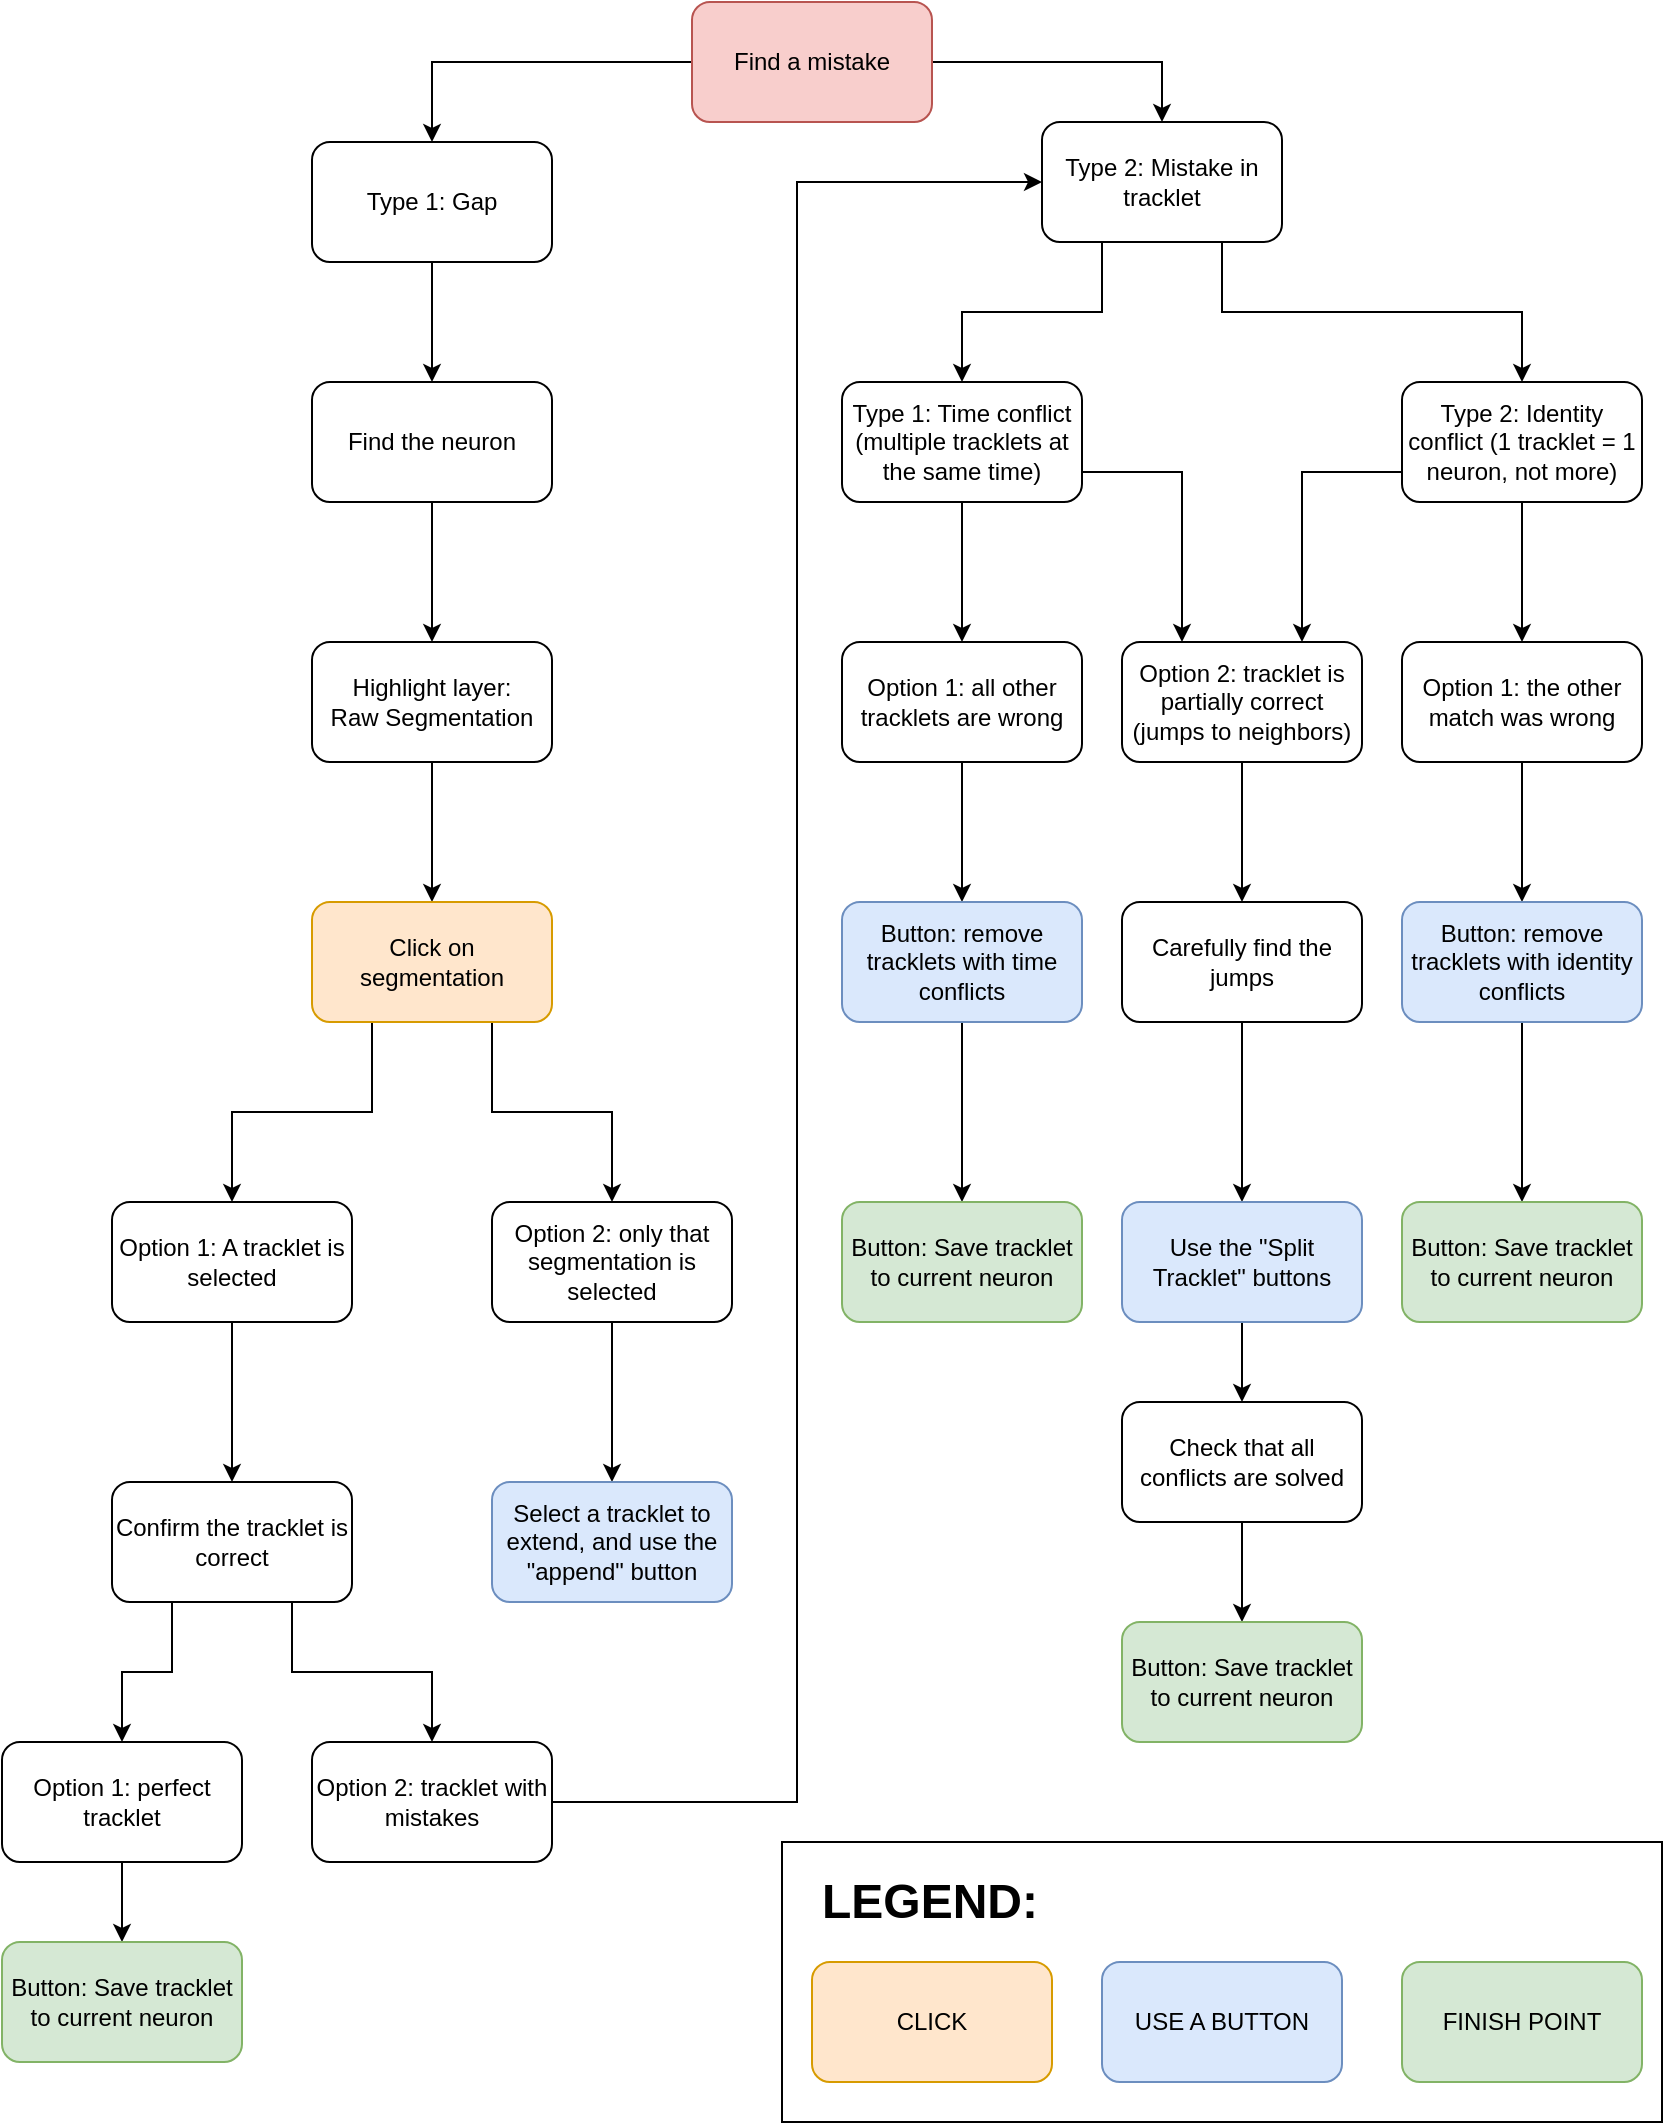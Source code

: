 <mxfile version="16.2.2" type="device"><diagram id="BAbsZnPZoUemOTNabElL" name="Tracking_workflow"><mxGraphModel dx="904" dy="595" grid="1" gridSize="10" guides="1" tooltips="1" connect="1" arrows="1" fold="1" page="1" pageScale="1" pageWidth="850" pageHeight="1100" math="0" shadow="0"><root><mxCell id="0"/><mxCell id="1" parent="0"/><mxCell id="glfcGImM5zxi9_Ix0sEH-87" value="" style="rounded=0;whiteSpace=wrap;html=1;" vertex="1" parent="1"><mxGeometry x="410" y="960" width="440" height="140" as="geometry"/></mxCell><mxCell id="glfcGImM5zxi9_Ix0sEH-52" style="edgeStyle=orthogonalEdgeStyle;rounded=0;orthogonalLoop=1;jettySize=auto;html=1;exitX=0;exitY=0.5;exitDx=0;exitDy=0;" edge="1" parent="1" source="glfcGImM5zxi9_Ix0sEH-2" target="glfcGImM5zxi9_Ix0sEH-3"><mxGeometry relative="1" as="geometry"/></mxCell><mxCell id="glfcGImM5zxi9_Ix0sEH-53" style="edgeStyle=orthogonalEdgeStyle;rounded=0;orthogonalLoop=1;jettySize=auto;html=1;exitX=1;exitY=0.5;exitDx=0;exitDy=0;entryX=0.5;entryY=0;entryDx=0;entryDy=0;" edge="1" parent="1" source="glfcGImM5zxi9_Ix0sEH-2" target="glfcGImM5zxi9_Ix0sEH-6"><mxGeometry relative="1" as="geometry"/></mxCell><mxCell id="glfcGImM5zxi9_Ix0sEH-2" value="Find a mistake" style="rounded=1;whiteSpace=wrap;html=1;fillColor=#f8cecc;strokeColor=#b85450;" vertex="1" parent="1"><mxGeometry x="365" y="40" width="120" height="60" as="geometry"/></mxCell><mxCell id="glfcGImM5zxi9_Ix0sEH-9" value="" style="edgeStyle=orthogonalEdgeStyle;rounded=0;orthogonalLoop=1;jettySize=auto;html=1;" edge="1" parent="1" source="glfcGImM5zxi9_Ix0sEH-3" target="glfcGImM5zxi9_Ix0sEH-8"><mxGeometry relative="1" as="geometry"/></mxCell><mxCell id="glfcGImM5zxi9_Ix0sEH-3" value="Type 1: Gap" style="rounded=1;whiteSpace=wrap;html=1;" vertex="1" parent="1"><mxGeometry x="175" y="110" width="120" height="60" as="geometry"/></mxCell><mxCell id="glfcGImM5zxi9_Ix0sEH-47" style="edgeStyle=orthogonalEdgeStyle;rounded=0;orthogonalLoop=1;jettySize=auto;html=1;exitX=0.25;exitY=1;exitDx=0;exitDy=0;entryX=0.5;entryY=0;entryDx=0;entryDy=0;" edge="1" parent="1" source="glfcGImM5zxi9_Ix0sEH-6" target="glfcGImM5zxi9_Ix0sEH-45"><mxGeometry relative="1" as="geometry"/></mxCell><mxCell id="glfcGImM5zxi9_Ix0sEH-48" style="edgeStyle=orthogonalEdgeStyle;rounded=0;orthogonalLoop=1;jettySize=auto;html=1;exitX=0.75;exitY=1;exitDx=0;exitDy=0;entryX=0.5;entryY=0;entryDx=0;entryDy=0;" edge="1" parent="1" source="glfcGImM5zxi9_Ix0sEH-6" target="glfcGImM5zxi9_Ix0sEH-44"><mxGeometry relative="1" as="geometry"/></mxCell><mxCell id="glfcGImM5zxi9_Ix0sEH-6" value="Type 2: Mistake in tracklet" style="rounded=1;whiteSpace=wrap;html=1;" vertex="1" parent="1"><mxGeometry x="540" y="100" width="120" height="60" as="geometry"/></mxCell><mxCell id="glfcGImM5zxi9_Ix0sEH-11" value="" style="edgeStyle=orthogonalEdgeStyle;rounded=0;orthogonalLoop=1;jettySize=auto;html=1;" edge="1" parent="1" source="glfcGImM5zxi9_Ix0sEH-8" target="glfcGImM5zxi9_Ix0sEH-10"><mxGeometry relative="1" as="geometry"/></mxCell><mxCell id="glfcGImM5zxi9_Ix0sEH-8" value="Find the neuron" style="rounded=1;whiteSpace=wrap;html=1;" vertex="1" parent="1"><mxGeometry x="175" y="230" width="120" height="60" as="geometry"/></mxCell><mxCell id="glfcGImM5zxi9_Ix0sEH-17" value="" style="edgeStyle=orthogonalEdgeStyle;rounded=0;orthogonalLoop=1;jettySize=auto;html=1;" edge="1" parent="1" source="glfcGImM5zxi9_Ix0sEH-10" target="glfcGImM5zxi9_Ix0sEH-16"><mxGeometry relative="1" as="geometry"/></mxCell><mxCell id="glfcGImM5zxi9_Ix0sEH-10" value="Highlight layer:&lt;br&gt;Raw Segmentation" style="rounded=1;whiteSpace=wrap;html=1;" vertex="1" parent="1"><mxGeometry x="175" y="360" width="120" height="60" as="geometry"/></mxCell><mxCell id="glfcGImM5zxi9_Ix0sEH-20" style="edgeStyle=orthogonalEdgeStyle;rounded=0;orthogonalLoop=1;jettySize=auto;html=1;exitX=0.75;exitY=1;exitDx=0;exitDy=0;" edge="1" parent="1" source="glfcGImM5zxi9_Ix0sEH-16" target="glfcGImM5zxi9_Ix0sEH-18"><mxGeometry relative="1" as="geometry"/></mxCell><mxCell id="glfcGImM5zxi9_Ix0sEH-24" style="edgeStyle=orthogonalEdgeStyle;rounded=0;orthogonalLoop=1;jettySize=auto;html=1;exitX=0.25;exitY=1;exitDx=0;exitDy=0;entryX=0.5;entryY=0;entryDx=0;entryDy=0;" edge="1" parent="1" source="glfcGImM5zxi9_Ix0sEH-16" target="glfcGImM5zxi9_Ix0sEH-23"><mxGeometry relative="1" as="geometry"/></mxCell><mxCell id="glfcGImM5zxi9_Ix0sEH-16" value="Click on segmentation" style="rounded=1;whiteSpace=wrap;html=1;fillColor=#ffe6cc;strokeColor=#d79b00;" vertex="1" parent="1"><mxGeometry x="175" y="490" width="120" height="60" as="geometry"/></mxCell><mxCell id="glfcGImM5zxi9_Ix0sEH-26" value="" style="edgeStyle=orthogonalEdgeStyle;rounded=0;orthogonalLoop=1;jettySize=auto;html=1;" edge="1" parent="1" source="glfcGImM5zxi9_Ix0sEH-18" target="glfcGImM5zxi9_Ix0sEH-25"><mxGeometry relative="1" as="geometry"/></mxCell><mxCell id="glfcGImM5zxi9_Ix0sEH-18" value="Option 2: only that segmentation is selected" style="rounded=1;whiteSpace=wrap;html=1;" vertex="1" parent="1"><mxGeometry x="265" y="640" width="120" height="60" as="geometry"/></mxCell><mxCell id="glfcGImM5zxi9_Ix0sEH-28" value="" style="edgeStyle=orthogonalEdgeStyle;rounded=0;orthogonalLoop=1;jettySize=auto;html=1;" edge="1" parent="1" source="glfcGImM5zxi9_Ix0sEH-23" target="glfcGImM5zxi9_Ix0sEH-27"><mxGeometry relative="1" as="geometry"/></mxCell><mxCell id="glfcGImM5zxi9_Ix0sEH-23" value="Option 1: A tracklet is selected" style="rounded=1;whiteSpace=wrap;html=1;" vertex="1" parent="1"><mxGeometry x="75" y="640" width="120" height="60" as="geometry"/></mxCell><mxCell id="glfcGImM5zxi9_Ix0sEH-25" value="Select a tracklet to extend, and use the &quot;append&quot; button" style="rounded=1;whiteSpace=wrap;html=1;fillColor=#dae8fc;strokeColor=#6c8ebf;" vertex="1" parent="1"><mxGeometry x="265" y="780" width="120" height="60" as="geometry"/></mxCell><mxCell id="glfcGImM5zxi9_Ix0sEH-54" style="edgeStyle=orthogonalEdgeStyle;rounded=0;orthogonalLoop=1;jettySize=auto;html=1;exitX=0.25;exitY=1;exitDx=0;exitDy=0;" edge="1" parent="1" source="glfcGImM5zxi9_Ix0sEH-27" target="glfcGImM5zxi9_Ix0sEH-30"><mxGeometry relative="1" as="geometry"><mxPoint x="80" y="880" as="targetPoint"/></mxGeometry></mxCell><mxCell id="glfcGImM5zxi9_Ix0sEH-55" style="edgeStyle=orthogonalEdgeStyle;rounded=0;orthogonalLoop=1;jettySize=auto;html=1;exitX=0.75;exitY=1;exitDx=0;exitDy=0;entryX=0.5;entryY=0;entryDx=0;entryDy=0;" edge="1" parent="1" source="glfcGImM5zxi9_Ix0sEH-27" target="glfcGImM5zxi9_Ix0sEH-31"><mxGeometry relative="1" as="geometry"><mxPoint x="235" y="880" as="targetPoint"/></mxGeometry></mxCell><mxCell id="glfcGImM5zxi9_Ix0sEH-27" value="Confirm the tracklet is correct" style="rounded=1;whiteSpace=wrap;html=1;" vertex="1" parent="1"><mxGeometry x="75" y="780" width="120" height="60" as="geometry"/></mxCell><mxCell id="glfcGImM5zxi9_Ix0sEH-36" value="" style="edgeStyle=orthogonalEdgeStyle;rounded=0;orthogonalLoop=1;jettySize=auto;html=1;" edge="1" parent="1" source="glfcGImM5zxi9_Ix0sEH-30" target="glfcGImM5zxi9_Ix0sEH-35"><mxGeometry relative="1" as="geometry"/></mxCell><mxCell id="glfcGImM5zxi9_Ix0sEH-56" style="edgeStyle=orthogonalEdgeStyle;rounded=0;orthogonalLoop=1;jettySize=auto;html=1;exitX=1;exitY=0.5;exitDx=0;exitDy=0;entryX=0;entryY=0.5;entryDx=0;entryDy=0;" edge="1" parent="1" source="glfcGImM5zxi9_Ix0sEH-31" target="glfcGImM5zxi9_Ix0sEH-6"><mxGeometry relative="1" as="geometry"/></mxCell><mxCell id="glfcGImM5zxi9_Ix0sEH-31" value="Option 2: tracklet with mistakes" style="rounded=1;whiteSpace=wrap;html=1;" vertex="1" parent="1"><mxGeometry x="175" y="910" width="120" height="60" as="geometry"/></mxCell><mxCell id="glfcGImM5zxi9_Ix0sEH-35" value="Button: Save tracklet to current neuron" style="rounded=1;whiteSpace=wrap;html=1;fillColor=#d5e8d4;strokeColor=#82b366;" vertex="1" parent="1"><mxGeometry x="20" y="1010" width="120" height="60" as="geometry"/></mxCell><mxCell id="glfcGImM5zxi9_Ix0sEH-30" value="Option 1: perfect tracklet" style="rounded=1;whiteSpace=wrap;html=1;" vertex="1" parent="1"><mxGeometry x="20" y="910" width="120" height="60" as="geometry"/></mxCell><mxCell id="glfcGImM5zxi9_Ix0sEH-62" value="" style="edgeStyle=orthogonalEdgeStyle;rounded=0;orthogonalLoop=1;jettySize=auto;html=1;" edge="1" parent="1" source="glfcGImM5zxi9_Ix0sEH-44" target="glfcGImM5zxi9_Ix0sEH-61"><mxGeometry relative="1" as="geometry"/></mxCell><mxCell id="glfcGImM5zxi9_Ix0sEH-73" style="edgeStyle=orthogonalEdgeStyle;rounded=0;orthogonalLoop=1;jettySize=auto;html=1;exitX=0;exitY=0.75;exitDx=0;exitDy=0;entryX=0.75;entryY=0;entryDx=0;entryDy=0;" edge="1" parent="1" source="glfcGImM5zxi9_Ix0sEH-44" target="glfcGImM5zxi9_Ix0sEH-71"><mxGeometry relative="1" as="geometry"/></mxCell><mxCell id="glfcGImM5zxi9_Ix0sEH-44" value="Type 2: Identity conflict (1 tracklet = 1 neuron, not more)" style="rounded=1;whiteSpace=wrap;html=1;" vertex="1" parent="1"><mxGeometry x="720" y="230" width="120" height="60" as="geometry"/></mxCell><mxCell id="glfcGImM5zxi9_Ix0sEH-58" value="" style="edgeStyle=orthogonalEdgeStyle;rounded=0;orthogonalLoop=1;jettySize=auto;html=1;" edge="1" parent="1" source="glfcGImM5zxi9_Ix0sEH-45" target="glfcGImM5zxi9_Ix0sEH-57"><mxGeometry relative="1" as="geometry"/></mxCell><mxCell id="glfcGImM5zxi9_Ix0sEH-72" style="edgeStyle=orthogonalEdgeStyle;rounded=0;orthogonalLoop=1;jettySize=auto;html=1;exitX=1;exitY=0.75;exitDx=0;exitDy=0;entryX=0.25;entryY=0;entryDx=0;entryDy=0;" edge="1" parent="1" source="glfcGImM5zxi9_Ix0sEH-45" target="glfcGImM5zxi9_Ix0sEH-71"><mxGeometry relative="1" as="geometry"/></mxCell><mxCell id="glfcGImM5zxi9_Ix0sEH-45" value="Type 1: Time conflict (multiple tracklets at the same time)" style="rounded=1;whiteSpace=wrap;html=1;" vertex="1" parent="1"><mxGeometry x="440" y="230" width="120" height="60" as="geometry"/></mxCell><mxCell id="glfcGImM5zxi9_Ix0sEH-60" value="" style="edgeStyle=orthogonalEdgeStyle;rounded=0;orthogonalLoop=1;jettySize=auto;html=1;" edge="1" parent="1" source="glfcGImM5zxi9_Ix0sEH-57" target="glfcGImM5zxi9_Ix0sEH-59"><mxGeometry relative="1" as="geometry"/></mxCell><mxCell id="glfcGImM5zxi9_Ix0sEH-57" value="Option 1: all other tracklets are wrong" style="rounded=1;whiteSpace=wrap;html=1;" vertex="1" parent="1"><mxGeometry x="440" y="360" width="120" height="60" as="geometry"/></mxCell><mxCell id="glfcGImM5zxi9_Ix0sEH-64" value="" style="edgeStyle=orthogonalEdgeStyle;rounded=0;orthogonalLoop=1;jettySize=auto;html=1;" edge="1" parent="1" source="glfcGImM5zxi9_Ix0sEH-59" target="glfcGImM5zxi9_Ix0sEH-63"><mxGeometry relative="1" as="geometry"/></mxCell><mxCell id="glfcGImM5zxi9_Ix0sEH-59" value="Button: remove tracklets with time conflicts" style="rounded=1;whiteSpace=wrap;html=1;fillColor=#dae8fc;strokeColor=#6c8ebf;" vertex="1" parent="1"><mxGeometry x="440" y="490" width="120" height="60" as="geometry"/></mxCell><mxCell id="glfcGImM5zxi9_Ix0sEH-61" value="Option 1: the other match was wrong" style="rounded=1;whiteSpace=wrap;html=1;" vertex="1" parent="1"><mxGeometry x="720" y="360" width="120" height="60" as="geometry"/></mxCell><mxCell id="glfcGImM5zxi9_Ix0sEH-63" value="Button: Save tracklet to current neuron" style="rounded=1;whiteSpace=wrap;html=1;fillColor=#d5e8d4;strokeColor=#82b366;" vertex="1" parent="1"><mxGeometry x="440" y="640" width="120" height="60" as="geometry"/></mxCell><mxCell id="glfcGImM5zxi9_Ix0sEH-67" value="" style="edgeStyle=orthogonalEdgeStyle;rounded=0;orthogonalLoop=1;jettySize=auto;html=1;exitX=0.5;exitY=1;exitDx=0;exitDy=0;" edge="1" target="glfcGImM5zxi9_Ix0sEH-69" parent="1" source="glfcGImM5zxi9_Ix0sEH-61"><mxGeometry relative="1" as="geometry"><mxPoint x="780.0" y="430" as="sourcePoint"/></mxGeometry></mxCell><mxCell id="glfcGImM5zxi9_Ix0sEH-68" value="" style="edgeStyle=orthogonalEdgeStyle;rounded=0;orthogonalLoop=1;jettySize=auto;html=1;" edge="1" source="glfcGImM5zxi9_Ix0sEH-69" target="glfcGImM5zxi9_Ix0sEH-70" parent="1"><mxGeometry relative="1" as="geometry"/></mxCell><mxCell id="glfcGImM5zxi9_Ix0sEH-69" value="Button: remove tracklets with identity conflicts" style="rounded=1;whiteSpace=wrap;html=1;fillColor=#dae8fc;strokeColor=#6c8ebf;" vertex="1" parent="1"><mxGeometry x="720" y="490" width="120" height="60" as="geometry"/></mxCell><mxCell id="glfcGImM5zxi9_Ix0sEH-70" value="Button: Save tracklet to current neuron" style="rounded=1;whiteSpace=wrap;html=1;fillColor=#d5e8d4;strokeColor=#82b366;" vertex="1" parent="1"><mxGeometry x="720" y="640" width="120" height="60" as="geometry"/></mxCell><mxCell id="glfcGImM5zxi9_Ix0sEH-75" value="" style="edgeStyle=orthogonalEdgeStyle;rounded=0;orthogonalLoop=1;jettySize=auto;html=1;" edge="1" parent="1" source="glfcGImM5zxi9_Ix0sEH-71" target="glfcGImM5zxi9_Ix0sEH-74"><mxGeometry relative="1" as="geometry"/></mxCell><mxCell id="glfcGImM5zxi9_Ix0sEH-71" value="Option 2: tracklet is partially correct&lt;br&gt;(jumps to neighbors)" style="rounded=1;whiteSpace=wrap;html=1;" vertex="1" parent="1"><mxGeometry x="580" y="360" width="120" height="60" as="geometry"/></mxCell><mxCell id="glfcGImM5zxi9_Ix0sEH-77" value="" style="edgeStyle=orthogonalEdgeStyle;rounded=0;orthogonalLoop=1;jettySize=auto;html=1;" edge="1" parent="1" source="glfcGImM5zxi9_Ix0sEH-74" target="glfcGImM5zxi9_Ix0sEH-76"><mxGeometry relative="1" as="geometry"/></mxCell><mxCell id="glfcGImM5zxi9_Ix0sEH-74" value="Carefully find the jumps" style="rounded=1;whiteSpace=wrap;html=1;" vertex="1" parent="1"><mxGeometry x="580" y="490" width="120" height="60" as="geometry"/></mxCell><mxCell id="glfcGImM5zxi9_Ix0sEH-79" value="" style="edgeStyle=orthogonalEdgeStyle;rounded=0;orthogonalLoop=1;jettySize=auto;html=1;" edge="1" parent="1" source="glfcGImM5zxi9_Ix0sEH-76" target="glfcGImM5zxi9_Ix0sEH-78"><mxGeometry relative="1" as="geometry"/></mxCell><mxCell id="glfcGImM5zxi9_Ix0sEH-76" value="Use the &quot;Split Tracklet&quot; buttons" style="rounded=1;whiteSpace=wrap;html=1;fillColor=#dae8fc;strokeColor=#6c8ebf;" vertex="1" parent="1"><mxGeometry x="580" y="640" width="120" height="60" as="geometry"/></mxCell><mxCell id="glfcGImM5zxi9_Ix0sEH-81" value="" style="edgeStyle=orthogonalEdgeStyle;rounded=0;orthogonalLoop=1;jettySize=auto;html=1;" edge="1" parent="1" source="glfcGImM5zxi9_Ix0sEH-78" target="glfcGImM5zxi9_Ix0sEH-80"><mxGeometry relative="1" as="geometry"/></mxCell><mxCell id="glfcGImM5zxi9_Ix0sEH-78" value="Check that all conflicts are solved" style="rounded=1;whiteSpace=wrap;html=1;" vertex="1" parent="1"><mxGeometry x="580" y="740" width="120" height="60" as="geometry"/></mxCell><mxCell id="glfcGImM5zxi9_Ix0sEH-80" value="Button: Save tracklet to current neuron" style="rounded=1;whiteSpace=wrap;html=1;fillColor=#d5e8d4;strokeColor=#82b366;" vertex="1" parent="1"><mxGeometry x="580" y="850" width="120" height="60" as="geometry"/></mxCell><mxCell id="glfcGImM5zxi9_Ix0sEH-82" value="FINISH POINT" style="rounded=1;whiteSpace=wrap;html=1;fillColor=#d5e8d4;strokeColor=#82b366;" vertex="1" parent="1"><mxGeometry x="720" y="1020" width="120" height="60" as="geometry"/></mxCell><mxCell id="glfcGImM5zxi9_Ix0sEH-83" value="USE A BUTTON" style="rounded=1;whiteSpace=wrap;html=1;fillColor=#dae8fc;strokeColor=#6c8ebf;" vertex="1" parent="1"><mxGeometry x="570" y="1020" width="120" height="60" as="geometry"/></mxCell><mxCell id="glfcGImM5zxi9_Ix0sEH-84" value="&lt;h1&gt;LEGEND:&lt;/h1&gt;" style="text;html=1;strokeColor=none;fillColor=none;spacing=5;spacingTop=-20;whiteSpace=wrap;overflow=hidden;rounded=0;" vertex="1" parent="1"><mxGeometry x="425" y="970" width="190" height="40" as="geometry"/></mxCell><mxCell id="glfcGImM5zxi9_Ix0sEH-85" value="CLICK" style="rounded=1;whiteSpace=wrap;html=1;fillColor=#ffe6cc;strokeColor=#d79b00;" vertex="1" parent="1"><mxGeometry x="425" y="1020" width="120" height="60" as="geometry"/></mxCell></root></mxGraphModel></diagram></mxfile>